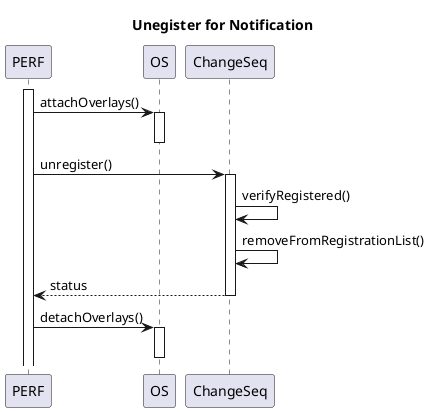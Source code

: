 @startuml
title Unegister for Notification
activate PERF
    PERF -> OS : attachOverlays()
    activate OS
    deactivate OS

    PERF -> ChangeSeq : unregister()
    activate ChangeSeq
        ChangeSeq -> ChangeSeq : verifyRegistered()
        ChangeSeq -> ChangeSeq : removeFromRegistrationList()
        return status

    PERF -> OS : detachOverlays()
    activate OS
    deactivate OS
@enduml
